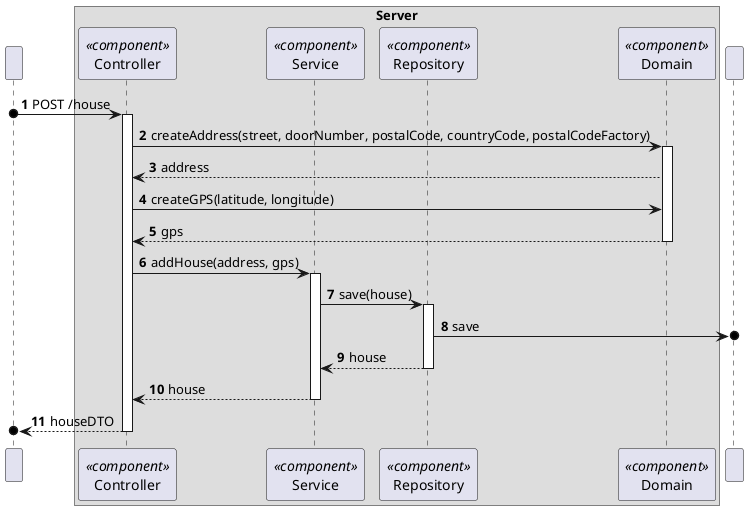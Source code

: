 @startuml
'https://plantuml.com/sequence-diagram
!pragma layout smetana

autonumber

participant " " as HTTP

box "Server"
    participant "Controller" as CTRL<<component>>
    participant "Service" as SV<<component>>
    participant "Repository" as REPO<<component>>
    participant "Domain" as DOM<<component>>

end box
participant " " as BD


HTTP o-> CTRL : POST /house
activate CTRL


CTRL -> DOM : createAddress(street, doorNumber, postalCode, countryCode, postalCodeFactory)
activate DOM
DOM --> CTRL : address

CTRL -> DOM : createGPS(latitude, longitude)
DOM --> CTRL : gps
deactivate DOM

CTRL -> SV : addHouse(address, gps)
activate SV

SV -> REPO : save(house)
activate REPO
REPO ->o BD : save
REPO --> SV : house
deactivate REPO

SV --> CTRL : house
deactivate SV


CTRL -->o HTTP : houseDTO
deactivate CTRL


deactivate HTTP


@enduml